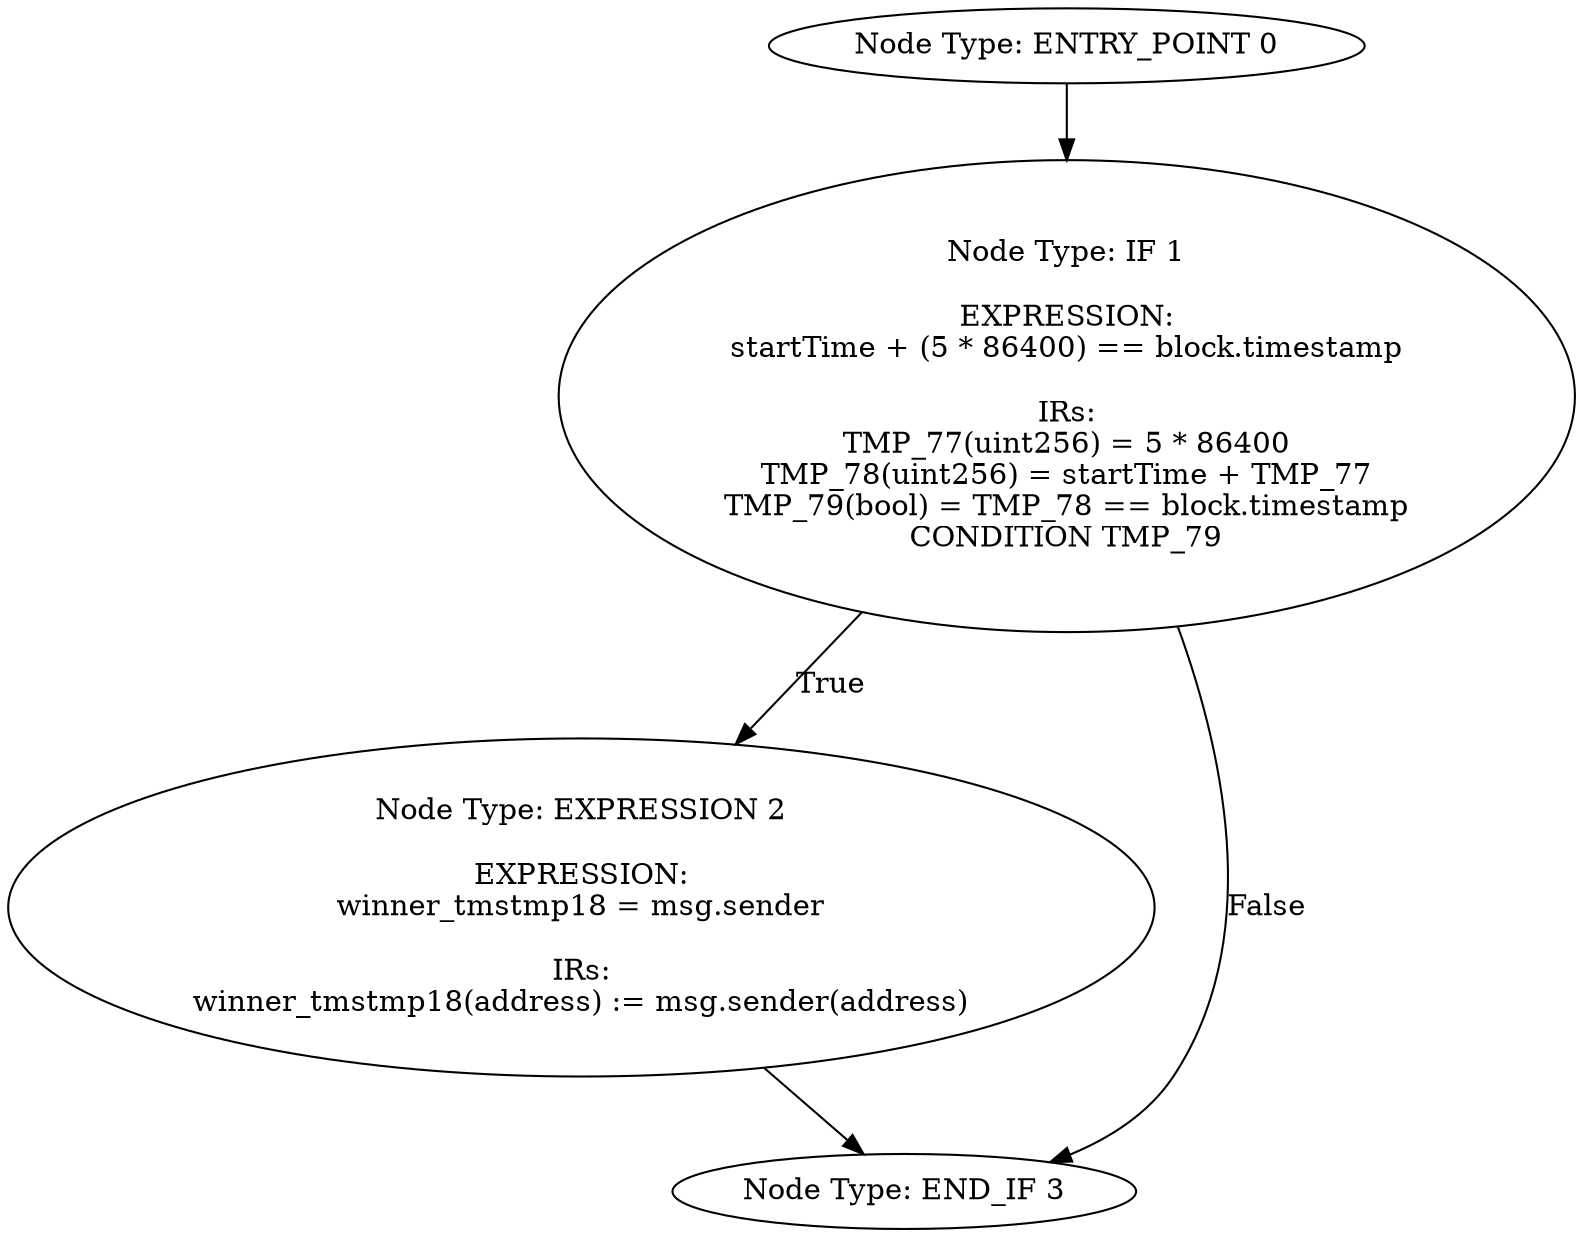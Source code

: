 digraph{
0[label="Node Type: ENTRY_POINT 0
"];
0->1;
1[label="Node Type: IF 1

EXPRESSION:
startTime + (5 * 86400) == block.timestamp

IRs:
TMP_77(uint256) = 5 * 86400
TMP_78(uint256) = startTime + TMP_77
TMP_79(bool) = TMP_78 == block.timestamp
CONDITION TMP_79"];
1->2[label="True"];
1->3[label="False"];
2[label="Node Type: EXPRESSION 2

EXPRESSION:
winner_tmstmp18 = msg.sender

IRs:
winner_tmstmp18(address) := msg.sender(address)"];
2->3;
3[label="Node Type: END_IF 3
"];
}
